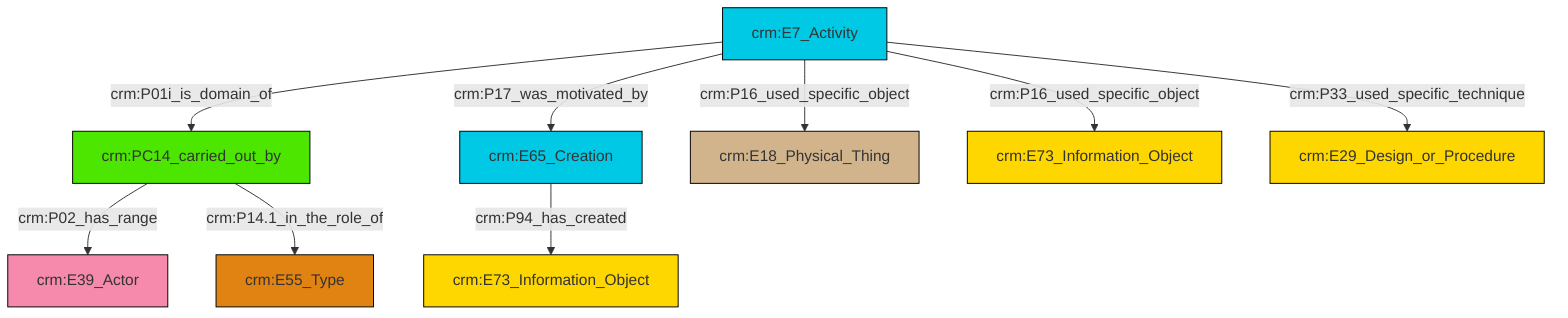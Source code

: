 graph TD
classDef Literal fill:#f2f2f2,stroke:#000000;
classDef CRM_Entity fill:#FFFFFF,stroke:#000000;
classDef Temporal_Entity fill:#00C9E6, stroke:#000000;
classDef Type fill:#E18312, stroke:#000000;
classDef Time-Span fill:#2C9C91, stroke:#000000;
classDef Appellation fill:#FFEB7F, stroke:#000000;
classDef Place fill:#008836, stroke:#000000;
classDef Persistent_Item fill:#B266B2, stroke:#000000;
classDef Conceptual_Object fill:#FFD700, stroke:#000000;
classDef Physical_Thing fill:#D2B48C, stroke:#000000;
classDef Actor fill:#f58aad, stroke:#000000;
classDef PC_Classes fill:#4ce600, stroke:#000000;
classDef Multi fill:#cccccc,stroke:#000000;

2["crm:PC14_carried_out_by"]:::PC_Classes -->|crm:P02_has_range| 3["crm:E39_Actor"]:::Actor
2["crm:PC14_carried_out_by"]:::PC_Classes -->|crm:P14.1_in_the_role_of| 4["crm:E55_Type"]:::Type
5["crm:E7_Activity"]:::Temporal_Entity -->|crm:P16_used_specific_object| 6["crm:E18_Physical_Thing"]:::Physical_Thing
5["crm:E7_Activity"]:::Temporal_Entity -->|crm:P16_used_specific_object| 7["crm:E73_Information_Object"]:::Conceptual_Object
5["crm:E7_Activity"]:::Temporal_Entity -->|crm:P01i_is_domain_of| 2["crm:PC14_carried_out_by"]:::PC_Classes
5["crm:E7_Activity"]:::Temporal_Entity -->|crm:P17_was_motivated_by| 0["crm:E65_Creation"]:::Temporal_Entity
5["crm:E7_Activity"]:::Temporal_Entity -->|crm:P33_used_specific_technique| 10["crm:E29_Design_or_Procedure"]:::Conceptual_Object
0["crm:E65_Creation"]:::Temporal_Entity -->|crm:P94_has_created| 14["crm:E73_Information_Object"]:::Conceptual_Object
